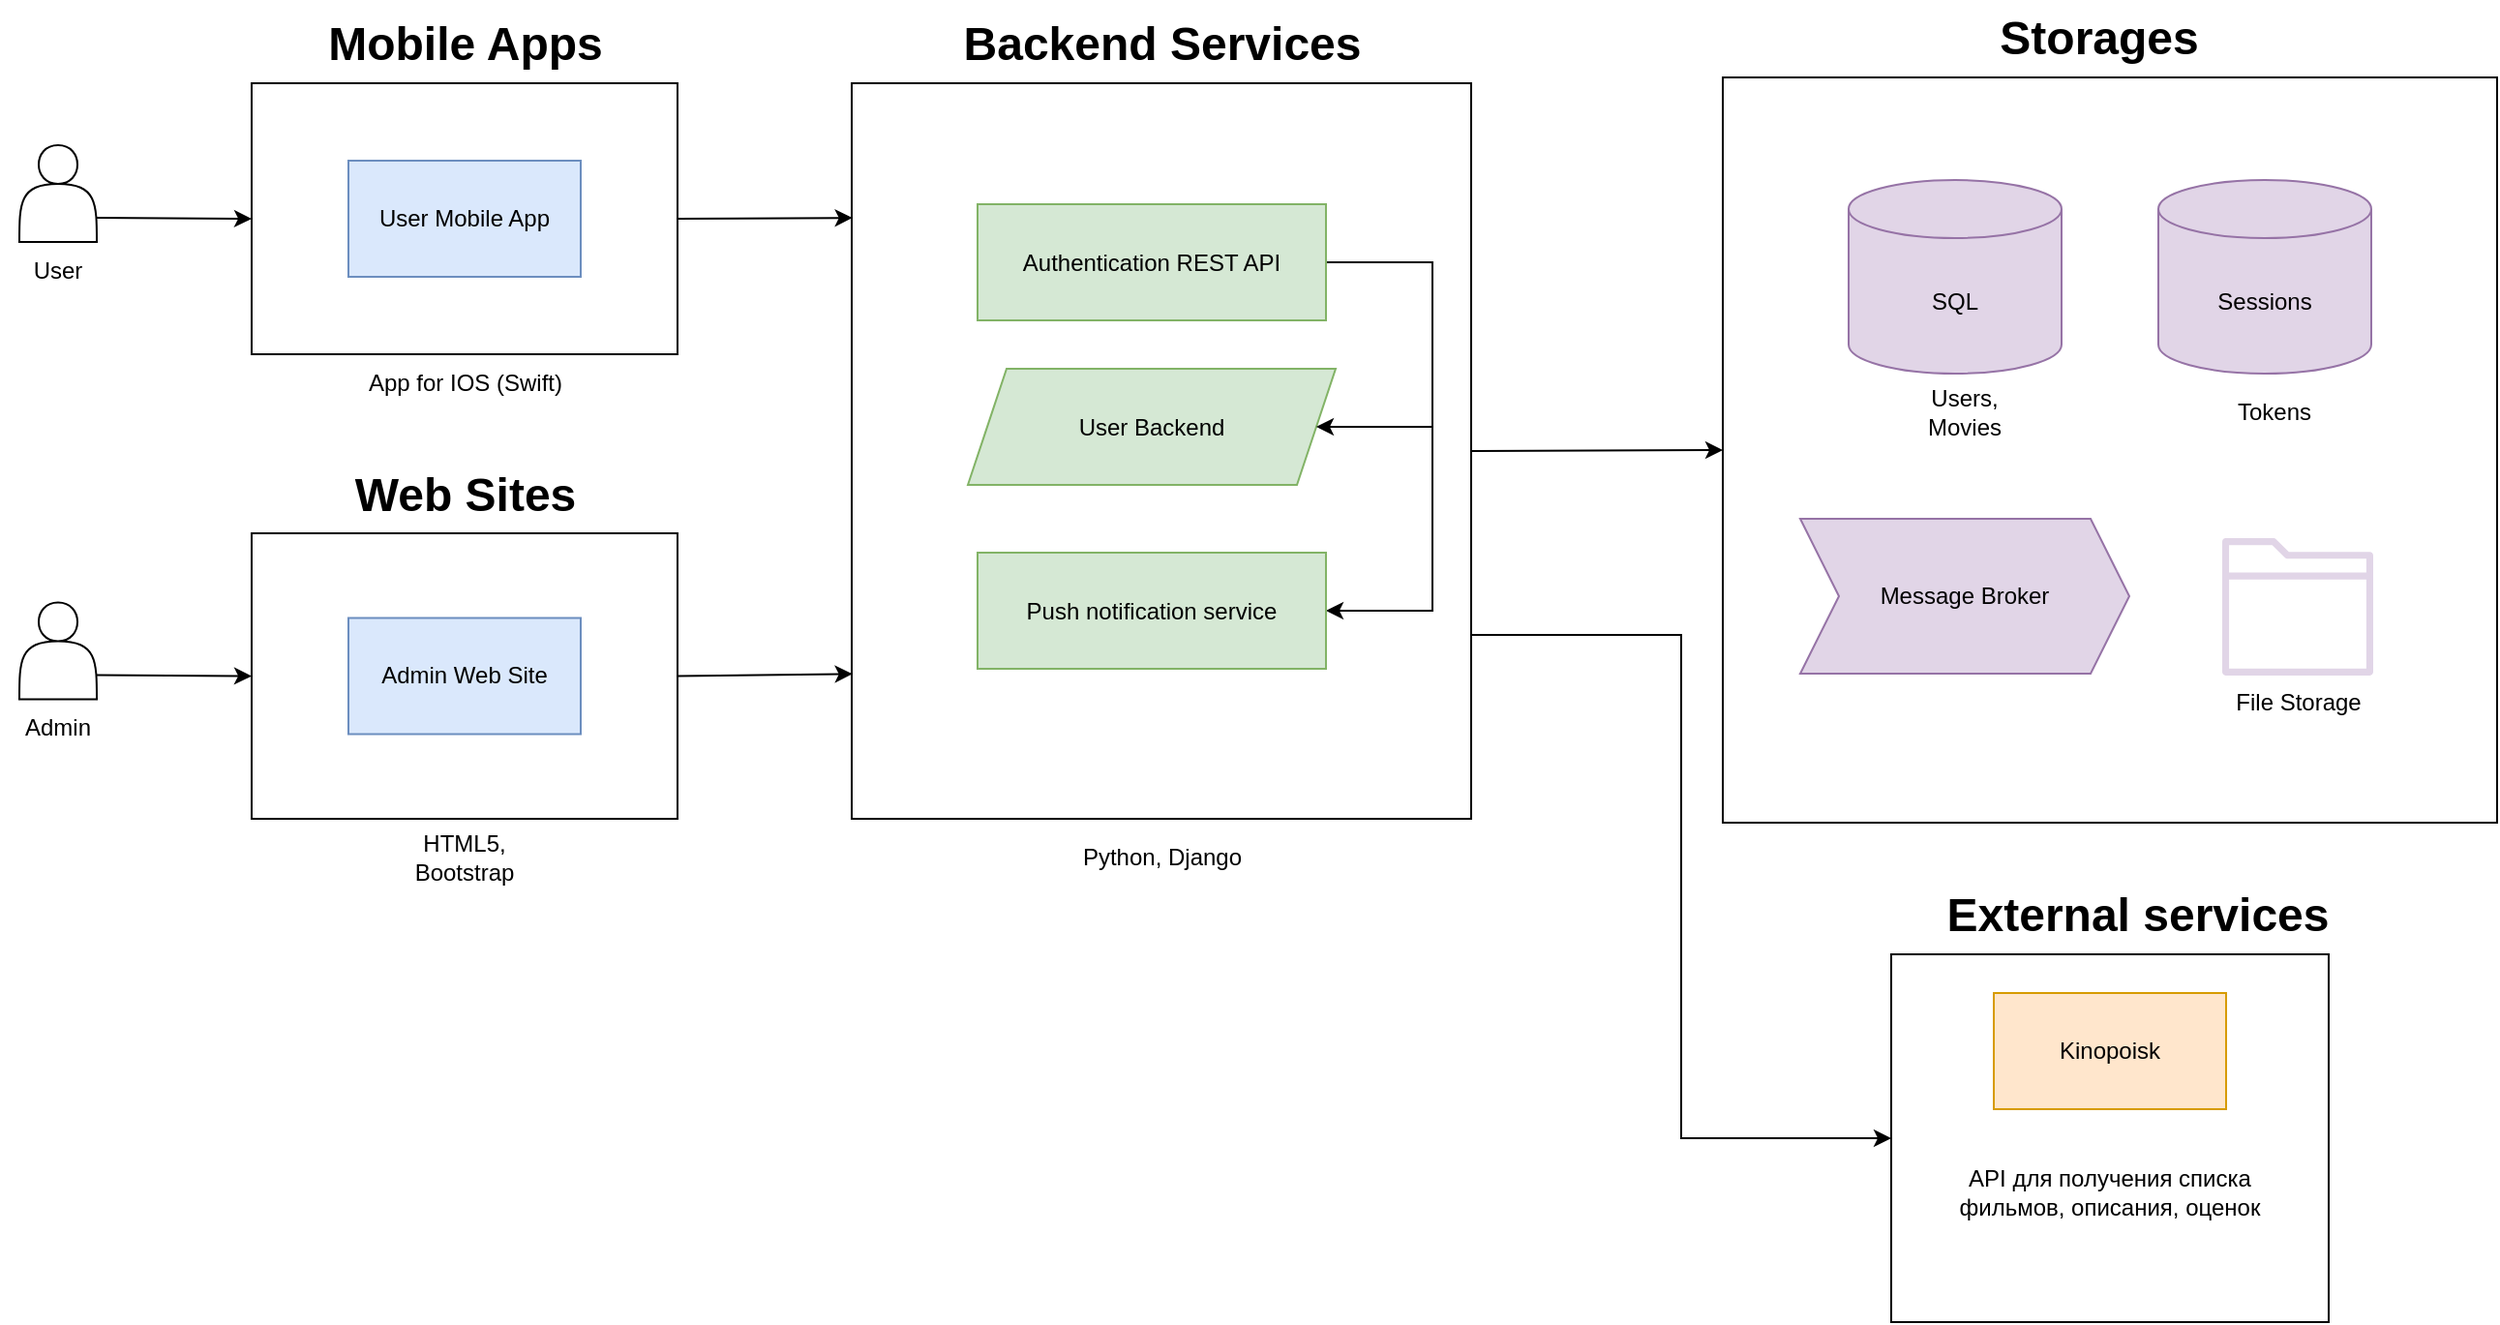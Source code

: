<mxfile pages="4">
    <diagram name="Архитектурная диаграмма" id="UaDIaehC2_rEupvbHqjx">
        <mxGraphModel dx="706" dy="934" grid="1" gridSize="10" guides="1" tooltips="1" connect="1" arrows="1" fold="1" page="1" pageScale="1" pageWidth="1654" pageHeight="1169" math="0" shadow="0">
            <root>
                <mxCell id="0"/>
                <mxCell id="1" parent="0"/>
                <mxCell id="RCPGzr8Mgh46j4ntfKDq-60" style="edgeStyle=none;rounded=0;orthogonalLoop=1;jettySize=auto;html=1;exitX=1;exitY=0.5;exitDx=0;exitDy=0;entryX=0.001;entryY=0.803;entryDx=0;entryDy=0;entryPerimeter=0;labelBackgroundColor=none;fontColor=default;" parent="1" source="RCPGzr8Mgh46j4ntfKDq-52" target="RCPGzr8Mgh46j4ntfKDq-11" edge="1">
                    <mxGeometry relative="1" as="geometry"/>
                </mxCell>
                <mxCell id="RCPGzr8Mgh46j4ntfKDq-52" value="" style="rounded=0;whiteSpace=wrap;html=1;labelBackgroundColor=none;" parent="1" vertex="1">
                    <mxGeometry x="250" y="402.5" width="220" height="147.5" as="geometry"/>
                </mxCell>
                <mxCell id="RCPGzr8Mgh46j4ntfKDq-42" value="" style="rounded=0;whiteSpace=wrap;html=1;labelBackgroundColor=none;" parent="1" vertex="1">
                    <mxGeometry x="1010" y="167" width="400" height="385" as="geometry"/>
                </mxCell>
                <mxCell id="RCPGzr8Mgh46j4ntfKDq-59" style="edgeStyle=none;rounded=0;orthogonalLoop=1;jettySize=auto;html=1;exitX=1;exitY=0.5;exitDx=0;exitDy=0;entryX=0.001;entryY=0.183;entryDx=0;entryDy=0;entryPerimeter=0;labelBackgroundColor=none;fontColor=default;" parent="1" source="RCPGzr8Mgh46j4ntfKDq-25" target="RCPGzr8Mgh46j4ntfKDq-11" edge="1">
                    <mxGeometry relative="1" as="geometry"/>
                </mxCell>
                <mxCell id="RCPGzr8Mgh46j4ntfKDq-25" value="" style="rounded=0;whiteSpace=wrap;html=1;labelBackgroundColor=none;" parent="1" vertex="1">
                    <mxGeometry x="250" y="170" width="220" height="140" as="geometry"/>
                </mxCell>
                <mxCell id="RCPGzr8Mgh46j4ntfKDq-61" style="edgeStyle=none;rounded=0;orthogonalLoop=1;jettySize=auto;html=1;exitX=1;exitY=0.5;exitDx=0;exitDy=0;entryX=0;entryY=0.5;entryDx=0;entryDy=0;labelBackgroundColor=none;fontColor=default;" parent="1" source="RCPGzr8Mgh46j4ntfKDq-11" target="RCPGzr8Mgh46j4ntfKDq-42" edge="1">
                    <mxGeometry relative="1" as="geometry"/>
                </mxCell>
                <mxCell id="RCPGzr8Mgh46j4ntfKDq-72" style="edgeStyle=orthogonalEdgeStyle;rounded=0;orthogonalLoop=1;jettySize=auto;html=1;exitX=1;exitY=0.75;exitDx=0;exitDy=0;entryX=0;entryY=0.5;entryDx=0;entryDy=0;" parent="1" source="RCPGzr8Mgh46j4ntfKDq-11" target="RCPGzr8Mgh46j4ntfKDq-69" edge="1">
                    <mxGeometry relative="1" as="geometry"/>
                </mxCell>
                <mxCell id="RCPGzr8Mgh46j4ntfKDq-11" value="" style="rounded=0;whiteSpace=wrap;html=1;labelBackgroundColor=none;" parent="1" vertex="1">
                    <mxGeometry x="560" y="170" width="320" height="380" as="geometry"/>
                </mxCell>
                <mxCell id="RCPGzr8Mgh46j4ntfKDq-2" value="User Mobile App" style="rounded=0;whiteSpace=wrap;html=1;labelBackgroundColor=none;fillColor=#dae8fc;strokeColor=#6c8ebf;" parent="1" vertex="1">
                    <mxGeometry x="300" y="210" width="120" height="60" as="geometry"/>
                </mxCell>
                <mxCell id="RCPGzr8Mgh46j4ntfKDq-3" value="User Backend" style="shape=parallelogram;perimeter=parallelogramPerimeter;whiteSpace=wrap;html=1;fixedSize=1;rounded=0;labelBackgroundColor=none;fillColor=#d5e8d4;strokeColor=#82b366;" parent="1" vertex="1">
                    <mxGeometry x="620" y="317.5" width="190" height="60" as="geometry"/>
                </mxCell>
                <mxCell id="RCPGzr8Mgh46j4ntfKDq-4" value="SQL&lt;br&gt;" style="shape=cylinder3;whiteSpace=wrap;html=1;boundedLbl=1;backgroundOutline=1;size=15;rounded=0;labelBackgroundColor=none;fillColor=#e1d5e7;strokeColor=#9673a6;" parent="1" vertex="1">
                    <mxGeometry x="1075" y="220" width="110" height="100" as="geometry"/>
                </mxCell>
                <mxCell id="RCPGzr8Mgh46j4ntfKDq-68" style="edgeStyle=orthogonalEdgeStyle;rounded=0;orthogonalLoop=1;jettySize=auto;html=1;exitX=1;exitY=0.5;exitDx=0;exitDy=0;entryX=1;entryY=0.5;entryDx=0;entryDy=0;" parent="1" source="RCPGzr8Mgh46j4ntfKDq-8" target="RCPGzr8Mgh46j4ntfKDq-12" edge="1">
                    <mxGeometry relative="1" as="geometry">
                        <Array as="points">
                            <mxPoint x="860" y="263"/>
                            <mxPoint x="860" y="443"/>
                        </Array>
                    </mxGeometry>
                </mxCell>
                <mxCell id="7EixQ_AHxUd0FJ97Atet-4" style="edgeStyle=orthogonalEdgeStyle;rounded=0;html=1;exitX=1;exitY=0.5;exitDx=0;exitDy=0;entryX=1;entryY=0.5;entryDx=0;entryDy=0;" edge="1" parent="1" source="RCPGzr8Mgh46j4ntfKDq-8" target="RCPGzr8Mgh46j4ntfKDq-3">
                    <mxGeometry relative="1" as="geometry">
                        <Array as="points">
                            <mxPoint x="860" y="262"/>
                            <mxPoint x="860" y="348"/>
                        </Array>
                    </mxGeometry>
                </mxCell>
                <mxCell id="RCPGzr8Mgh46j4ntfKDq-8" value="Authentication REST API" style="rounded=0;whiteSpace=wrap;html=1;labelBackgroundColor=none;fillColor=#d5e8d4;strokeColor=#82b366;" parent="1" vertex="1">
                    <mxGeometry x="625" y="232.5" width="180" height="60" as="geometry"/>
                </mxCell>
                <mxCell id="RCPGzr8Mgh46j4ntfKDq-12" value="Push notification service" style="rounded=0;whiteSpace=wrap;html=1;labelBackgroundColor=none;fillColor=#d5e8d4;strokeColor=#82b366;" parent="1" vertex="1">
                    <mxGeometry x="625" y="412.5" width="180" height="60" as="geometry"/>
                </mxCell>
                <mxCell id="RCPGzr8Mgh46j4ntfKDq-19" value="" style="group;labelBackgroundColor=none;" parent="1" vertex="1" connectable="0">
                    <mxGeometry x="120" y="202" width="60" height="80" as="geometry"/>
                </mxCell>
                <mxCell id="RCPGzr8Mgh46j4ntfKDq-16" value="" style="shape=actor;whiteSpace=wrap;html=1;labelBackgroundColor=none;" parent="RCPGzr8Mgh46j4ntfKDq-19" vertex="1">
                    <mxGeometry x="10" width="40" height="50" as="geometry"/>
                </mxCell>
                <mxCell id="RCPGzr8Mgh46j4ntfKDq-18" value="User" style="text;html=1;strokeColor=none;fillColor=none;align=center;verticalAlign=middle;whiteSpace=wrap;rounded=0;labelBackgroundColor=none;" parent="RCPGzr8Mgh46j4ntfKDq-19" vertex="1">
                    <mxGeometry y="50" width="60" height="30" as="geometry"/>
                </mxCell>
                <mxCell id="RCPGzr8Mgh46j4ntfKDq-26" value="Mobile Apps" style="text;strokeColor=none;fillColor=none;html=1;fontSize=24;fontStyle=1;verticalAlign=middle;align=center;labelBackgroundColor=none;" parent="1" vertex="1">
                    <mxGeometry x="310" y="130" width="100" height="40" as="geometry"/>
                </mxCell>
                <mxCell id="RCPGzr8Mgh46j4ntfKDq-27" value="Backend Services" style="text;strokeColor=none;fillColor=none;html=1;fontSize=24;fontStyle=1;verticalAlign=middle;align=center;labelBackgroundColor=none;" parent="1" vertex="1">
                    <mxGeometry x="670" y="130" width="100" height="40" as="geometry"/>
                </mxCell>
                <mxCell id="RCPGzr8Mgh46j4ntfKDq-28" value="Admin Web Site" style="rounded=0;whiteSpace=wrap;html=1;labelBackgroundColor=none;fillColor=#dae8fc;strokeColor=#6c8ebf;" parent="1" vertex="1">
                    <mxGeometry x="300" y="446.25" width="120" height="60" as="geometry"/>
                </mxCell>
                <mxCell id="RCPGzr8Mgh46j4ntfKDq-29" value="" style="group;labelBackgroundColor=none;" parent="1" vertex="1" connectable="0">
                    <mxGeometry x="120" y="438.25" width="60" height="80" as="geometry"/>
                </mxCell>
                <mxCell id="RCPGzr8Mgh46j4ntfKDq-30" value="" style="shape=actor;whiteSpace=wrap;html=1;labelBackgroundColor=none;" parent="RCPGzr8Mgh46j4ntfKDq-29" vertex="1">
                    <mxGeometry x="10" width="40" height="50" as="geometry"/>
                </mxCell>
                <mxCell id="RCPGzr8Mgh46j4ntfKDq-31" value="Admin" style="text;html=1;strokeColor=none;fillColor=none;align=center;verticalAlign=middle;whiteSpace=wrap;rounded=0;labelBackgroundColor=none;" parent="RCPGzr8Mgh46j4ntfKDq-29" vertex="1">
                    <mxGeometry y="50" width="60" height="30" as="geometry"/>
                </mxCell>
                <mxCell id="RCPGzr8Mgh46j4ntfKDq-38" value="Sessions" style="shape=cylinder3;whiteSpace=wrap;html=1;boundedLbl=1;backgroundOutline=1;size=15;rounded=0;labelBackgroundColor=none;fillColor=#e1d5e7;strokeColor=#9673a6;" parent="1" vertex="1">
                    <mxGeometry x="1235" y="220" width="110" height="100" as="geometry"/>
                </mxCell>
                <mxCell id="RCPGzr8Mgh46j4ntfKDq-40" value="Users,&lt;br&gt;Movies" style="text;html=1;strokeColor=none;fillColor=none;align=center;verticalAlign=middle;whiteSpace=wrap;rounded=0;labelBackgroundColor=none;" parent="1" vertex="1">
                    <mxGeometry x="1105" y="325" width="60" height="30" as="geometry"/>
                </mxCell>
                <mxCell id="RCPGzr8Mgh46j4ntfKDq-41" value="Tokens" style="text;html=1;strokeColor=none;fillColor=none;align=center;verticalAlign=middle;whiteSpace=wrap;rounded=0;labelBackgroundColor=none;" parent="1" vertex="1">
                    <mxGeometry x="1265" y="325" width="60" height="30" as="geometry"/>
                </mxCell>
                <mxCell id="RCPGzr8Mgh46j4ntfKDq-43" value="Storages" style="text;strokeColor=none;fillColor=none;html=1;fontSize=24;fontStyle=1;verticalAlign=middle;align=center;labelBackgroundColor=none;" parent="1" vertex="1">
                    <mxGeometry x="1154" y="127" width="100" height="40" as="geometry"/>
                </mxCell>
                <mxCell id="RCPGzr8Mgh46j4ntfKDq-44" value="Message Broker" style="shape=step;perimeter=stepPerimeter;whiteSpace=wrap;html=1;fixedSize=1;labelBackgroundColor=none;fillColor=#e1d5e7;strokeColor=#9673a6;" parent="1" vertex="1">
                    <mxGeometry x="1050" y="395" width="170" height="80" as="geometry"/>
                </mxCell>
                <mxCell id="RCPGzr8Mgh46j4ntfKDq-47" value="File Storage" style="sketch=0;outlineConnect=0;strokeColor=#9673a6;dashed=0;verticalLabelPosition=bottom;verticalAlign=top;align=center;html=1;fontSize=12;fontStyle=0;aspect=fixed;pointerEvents=1;shape=mxgraph.aws4.folder;labelBackgroundColor=none;fillColor=#e1d5e7;" parent="1" vertex="1">
                    <mxGeometry x="1268" y="405" width="78" height="71" as="geometry"/>
                </mxCell>
                <mxCell id="RCPGzr8Mgh46j4ntfKDq-50" value="App for IOS (Swift)" style="text;html=1;align=center;verticalAlign=middle;resizable=0;points=[];autosize=1;strokeColor=none;fillColor=none;labelBackgroundColor=none;" parent="1" vertex="1">
                    <mxGeometry x="300" y="310" width="120" height="30" as="geometry"/>
                </mxCell>
                <mxCell id="RCPGzr8Mgh46j4ntfKDq-51" value="Python, Django" style="text;html=1;align=center;verticalAlign=middle;resizable=0;points=[];autosize=1;strokeColor=none;fillColor=none;labelBackgroundColor=none;" parent="1" vertex="1">
                    <mxGeometry x="665" y="555" width="110" height="30" as="geometry"/>
                </mxCell>
                <mxCell id="RCPGzr8Mgh46j4ntfKDq-54" value="Web Sites" style="text;strokeColor=none;fillColor=none;html=1;fontSize=24;fontStyle=1;verticalAlign=middle;align=center;labelBackgroundColor=none;" parent="1" vertex="1">
                    <mxGeometry x="310" y="362.5" width="100" height="40" as="geometry"/>
                </mxCell>
                <mxCell id="RCPGzr8Mgh46j4ntfKDq-55" style="edgeStyle=none;rounded=0;orthogonalLoop=1;jettySize=auto;html=1;exitX=1;exitY=0.75;exitDx=0;exitDy=0;entryX=0;entryY=0.5;entryDx=0;entryDy=0;labelBackgroundColor=none;fontColor=default;" parent="1" source="RCPGzr8Mgh46j4ntfKDq-16" target="RCPGzr8Mgh46j4ntfKDq-25" edge="1">
                    <mxGeometry relative="1" as="geometry"/>
                </mxCell>
                <mxCell id="RCPGzr8Mgh46j4ntfKDq-56" style="edgeStyle=none;rounded=0;orthogonalLoop=1;jettySize=auto;html=1;exitX=1;exitY=0.75;exitDx=0;exitDy=0;entryX=0;entryY=0.5;entryDx=0;entryDy=0;labelBackgroundColor=none;fontColor=default;" parent="1" source="RCPGzr8Mgh46j4ntfKDq-30" target="RCPGzr8Mgh46j4ntfKDq-52" edge="1">
                    <mxGeometry relative="1" as="geometry"/>
                </mxCell>
                <mxCell id="RCPGzr8Mgh46j4ntfKDq-62" value="HTML5, Bootstrap" style="text;html=1;strokeColor=none;fillColor=none;align=center;verticalAlign=middle;whiteSpace=wrap;rounded=0;labelBackgroundColor=none;" parent="1" vertex="1">
                    <mxGeometry x="330" y="555" width="60" height="30" as="geometry"/>
                </mxCell>
                <mxCell id="RCPGzr8Mgh46j4ntfKDq-69" value="" style="rounded=0;whiteSpace=wrap;html=1;labelBackgroundColor=none;" parent="1" vertex="1">
                    <mxGeometry x="1097" y="620" width="226" height="190" as="geometry"/>
                </mxCell>
                <mxCell id="RCPGzr8Mgh46j4ntfKDq-70" value="External services" style="text;strokeColor=none;fillColor=none;html=1;fontSize=24;fontStyle=1;verticalAlign=middle;align=center;labelBackgroundColor=none;" parent="1" vertex="1">
                    <mxGeometry x="1174" y="580" width="100" height="40" as="geometry"/>
                </mxCell>
                <mxCell id="RCPGzr8Mgh46j4ntfKDq-71" value="Kinopoisk" style="rounded=0;whiteSpace=wrap;html=1;fillColor=#ffe6cc;strokeColor=#d79b00;" parent="1" vertex="1">
                    <mxGeometry x="1150" y="640" width="120" height="60" as="geometry"/>
                </mxCell>
                <mxCell id="RCPGzr8Mgh46j4ntfKDq-73" value="API для получения списка фильмов, описания, оценок" style="text;html=1;strokeColor=none;fillColor=none;align=center;verticalAlign=middle;whiteSpace=wrap;rounded=0;" parent="1" vertex="1">
                    <mxGeometry x="1121.25" y="715" width="177.5" height="55" as="geometry"/>
                </mxCell>
            </root>
        </mxGraphModel>
    </diagram>
    <diagram id="sbg8HjcU9sPFlMjaBId3" name="Общая схема процесса">
        <mxGraphModel dx="777" dy="1027" grid="1" gridSize="10" guides="1" tooltips="1" connect="1" arrows="1" fold="1" page="1" pageScale="1" pageWidth="1654" pageHeight="1169" math="0" shadow="0">
            <root>
                <mxCell id="0"/>
                <mxCell id="1" parent="0"/>
                <mxCell id="V-I7qAP9LsP3Rdu8fm_j-8" style="edgeStyle=orthogonalEdgeStyle;rounded=0;orthogonalLoop=1;jettySize=auto;html=1;exitX=0.5;exitY=1;exitDx=0;exitDy=0;entryX=0.5;entryY=0;entryDx=0;entryDy=0;" parent="1" source="xgPKeKpPYLlEDN4hSKPi-2" target="V-I7qAP9LsP3Rdu8fm_j-2" edge="1">
                    <mxGeometry relative="1" as="geometry"/>
                </mxCell>
                <mxCell id="xgPKeKpPYLlEDN4hSKPi-2" value="GAME_CREATED" style="rounded=0;whiteSpace=wrap;html=1;fillColor=#dae8fc;strokeColor=#6c8ebf;" parent="1" vertex="1">
                    <mxGeometry x="280" y="150" width="200" height="80" as="geometry"/>
                </mxCell>
                <mxCell id="V-I7qAP9LsP3Rdu8fm_j-9" style="edgeStyle=orthogonalEdgeStyle;rounded=0;orthogonalLoop=1;jettySize=auto;html=1;exitX=0.5;exitY=1;exitDx=0;exitDy=0;entryX=0.5;entryY=0;entryDx=0;entryDy=0;" parent="1" source="V-I7qAP9LsP3Rdu8fm_j-2" target="V-I7qAP9LsP3Rdu8fm_j-3" edge="1">
                    <mxGeometry relative="1" as="geometry"/>
                </mxCell>
                <mxCell id="V-I7qAP9LsP3Rdu8fm_j-2" value="SEND_INVITE" style="rounded=0;whiteSpace=wrap;html=1;fillColor=#dae8fc;strokeColor=#6c8ebf;" parent="1" vertex="1">
                    <mxGeometry x="280" y="270" width="200" height="80" as="geometry"/>
                </mxCell>
                <mxCell id="V-I7qAP9LsP3Rdu8fm_j-10" style="edgeStyle=orthogonalEdgeStyle;rounded=0;orthogonalLoop=1;jettySize=auto;html=1;exitX=0.5;exitY=1;exitDx=0;exitDy=0;entryX=0.5;entryY=0;entryDx=0;entryDy=0;" parent="1" source="V-I7qAP9LsP3Rdu8fm_j-3" target="V-I7qAP9LsP3Rdu8fm_j-4" edge="1">
                    <mxGeometry relative="1" as="geometry"/>
                </mxCell>
                <mxCell id="V-I7qAP9LsP3Rdu8fm_j-3" value="INVITE_ACCEPTED" style="rounded=0;whiteSpace=wrap;html=1;fillColor=#dae8fc;strokeColor=#6c8ebf;" parent="1" vertex="1">
                    <mxGeometry x="280" y="390" width="200" height="80" as="geometry"/>
                </mxCell>
                <mxCell id="yZPLEhsgwz559z-yYO5_-28" style="edgeStyle=orthogonalEdgeStyle;rounded=0;orthogonalLoop=1;jettySize=auto;html=1;exitX=0.5;exitY=1;exitDx=0;exitDy=0;entryX=0.5;entryY=0;entryDx=0;entryDy=0;entryPerimeter=0;" parent="1" source="V-I7qAP9LsP3Rdu8fm_j-4" target="yZPLEhsgwz559z-yYO5_-25" edge="1">
                    <mxGeometry relative="1" as="geometry"/>
                </mxCell>
                <mxCell id="V-I7qAP9LsP3Rdu8fm_j-4" value="FILMS_LOADED" style="rounded=0;whiteSpace=wrap;html=1;fillColor=#d5e8d4;strokeColor=#82b366;" parent="1" vertex="1">
                    <mxGeometry x="280" y="510" width="200" height="80" as="geometry"/>
                </mxCell>
                <mxCell id="yZPLEhsgwz559z-yYO5_-34" style="edgeStyle=orthogonalEdgeStyle;rounded=0;orthogonalLoop=1;jettySize=auto;html=1;exitX=0.5;exitY=1;exitDx=0;exitDy=0;entryX=0.5;entryY=0;entryDx=0;entryDy=0;entryPerimeter=0;" parent="1" source="V-I7qAP9LsP3Rdu8fm_j-5" target="yZPLEhsgwz559z-yYO5_-33" edge="1">
                    <mxGeometry relative="1" as="geometry"/>
                </mxCell>
                <mxCell id="V-I7qAP9LsP3Rdu8fm_j-5" value="FILM_ACCEPT" style="rounded=0;whiteSpace=wrap;html=1;fillColor=#dae8fc;strokeColor=#6c8ebf;" parent="1" vertex="1">
                    <mxGeometry x="280" y="785" width="200" height="80" as="geometry"/>
                </mxCell>
                <mxCell id="Ux0LTLL-H-GUJU3IFmcZ-3" style="edgeStyle=orthogonalEdgeStyle;rounded=0;orthogonalLoop=1;jettySize=auto;html=1;exitX=0.5;exitY=1;exitDx=0;exitDy=0;entryX=0.5;entryY=0;entryDx=0;entryDy=0;" parent="1" source="V-I7qAP9LsP3Rdu8fm_j-7" target="Ux0LTLL-H-GUJU3IFmcZ-2" edge="1">
                    <mxGeometry relative="1" as="geometry"/>
                </mxCell>
                <mxCell id="V-I7qAP9LsP3Rdu8fm_j-7" value="FILM_MATCHED (Отдельная таблица с игроком)" style="rounded=0;whiteSpace=wrap;html=1;fillColor=#d5e8d4;strokeColor=#82b366;" parent="1" vertex="1">
                    <mxGeometry x="280" y="1025" width="200" height="80" as="geometry"/>
                </mxCell>
                <mxCell id="yZPLEhsgwz559z-yYO5_-2" style="edgeStyle=orthogonalEdgeStyle;rounded=0;orthogonalLoop=1;jettySize=auto;html=1;exitX=0.5;exitY=0;exitDx=0;exitDy=0;entryX=0.5;entryY=1;entryDx=0;entryDy=0;startArrow=classic;startFill=1;endArrow=none;endFill=0;" parent="1" source="yZPLEhsgwz559z-yYO5_-1" target="V-I7qAP9LsP3Rdu8fm_j-2" edge="1">
                    <mxGeometry relative="1" as="geometry"/>
                </mxCell>
                <mxCell id="yZPLEhsgwz559z-yYO5_-37" style="edgeStyle=orthogonalEdgeStyle;rounded=0;orthogonalLoop=1;jettySize=auto;html=1;exitX=0.5;exitY=1;exitDx=0;exitDy=0;entryX=1;entryY=0.5;entryDx=0;entryDy=0;" parent="1" source="yZPLEhsgwz559z-yYO5_-1" target="V-I7qAP9LsP3Rdu8fm_j-7" edge="1">
                    <mxGeometry relative="1" as="geometry">
                        <Array as="points">
                            <mxPoint x="660" y="510"/>
                            <mxPoint x="840" y="510"/>
                            <mxPoint x="840" y="1065"/>
                        </Array>
                    </mxGeometry>
                </mxCell>
                <mxCell id="yZPLEhsgwz559z-yYO5_-1" value="INVITE_DECLINED" style="rounded=0;whiteSpace=wrap;html=1;fillColor=#dae8fc;strokeColor=#6c8ebf;" parent="1" vertex="1">
                    <mxGeometry x="560" y="390" width="200" height="80" as="geometry"/>
                </mxCell>
                <mxCell id="yZPLEhsgwz559z-yYO5_-31" style="edgeStyle=orthogonalEdgeStyle;rounded=0;orthogonalLoop=1;jettySize=auto;html=1;exitX=1;exitY=0.5;exitDx=0;exitDy=0;entryX=0.5;entryY=0;entryDx=0;entryDy=0;entryPerimeter=0;" parent="1" source="yZPLEhsgwz559z-yYO5_-4" target="yZPLEhsgwz559z-yYO5_-25" edge="1">
                    <mxGeometry relative="1" as="geometry">
                        <Array as="points">
                            <mxPoint x="800" y="825"/>
                            <mxPoint x="800" y="630"/>
                            <mxPoint x="380" y="630"/>
                        </Array>
                    </mxGeometry>
                </mxCell>
                <mxCell id="yZPLEhsgwz559z-yYO5_-4" value="FILM_DECLINE" style="rounded=0;whiteSpace=wrap;html=1;fillColor=#dae8fc;strokeColor=#6c8ebf;" parent="1" vertex="1">
                    <mxGeometry x="560" y="785" width="200" height="80" as="geometry"/>
                </mxCell>
                <mxCell id="yZPLEhsgwz559z-yYO5_-26" style="edgeStyle=orthogonalEdgeStyle;rounded=0;orthogonalLoop=1;jettySize=auto;html=1;exitX=0.5;exitY=1;exitDx=0;exitDy=0;exitPerimeter=0;entryX=0.5;entryY=0;entryDx=0;entryDy=0;" parent="1" source="yZPLEhsgwz559z-yYO5_-25" target="V-I7qAP9LsP3Rdu8fm_j-5" edge="1">
                    <mxGeometry relative="1" as="geometry"/>
                </mxCell>
                <mxCell id="yZPLEhsgwz559z-yYO5_-27" style="edgeStyle=orthogonalEdgeStyle;rounded=0;orthogonalLoop=1;jettySize=auto;html=1;exitX=1;exitY=0.5;exitDx=0;exitDy=0;exitPerimeter=0;entryX=0.5;entryY=0;entryDx=0;entryDy=0;" parent="1" source="yZPLEhsgwz559z-yYO5_-25" target="yZPLEhsgwz559z-yYO5_-4" edge="1">
                    <mxGeometry relative="1" as="geometry"/>
                </mxCell>
                <mxCell id="yZPLEhsgwz559z-yYO5_-25" value="FILM_SUGGEST" style="strokeWidth=2;html=1;shape=mxgraph.flowchart.decision;whiteSpace=wrap;fillColor=#d5e8d4;strokeColor=#82b366;" parent="1" vertex="1">
                    <mxGeometry x="280" y="655" width="200" height="85" as="geometry"/>
                </mxCell>
                <mxCell id="yZPLEhsgwz559z-yYO5_-35" style="edgeStyle=orthogonalEdgeStyle;rounded=0;orthogonalLoop=1;jettySize=auto;html=1;exitX=0.5;exitY=1;exitDx=0;exitDy=0;exitPerimeter=0;entryX=0.5;entryY=0;entryDx=0;entryDy=0;" parent="1" source="yZPLEhsgwz559z-yYO5_-33" target="V-I7qAP9LsP3Rdu8fm_j-7" edge="1">
                    <mxGeometry relative="1" as="geometry"/>
                </mxCell>
                <mxCell id="yZPLEhsgwz559z-yYO5_-36" style="edgeStyle=orthogonalEdgeStyle;rounded=0;orthogonalLoop=1;jettySize=auto;html=1;exitX=0;exitY=0.5;exitDx=0;exitDy=0;exitPerimeter=0;entryX=0.5;entryY=0;entryDx=0;entryDy=0;entryPerimeter=0;" parent="1" source="yZPLEhsgwz559z-yYO5_-33" target="yZPLEhsgwz559z-yYO5_-25" edge="1">
                    <mxGeometry relative="1" as="geometry">
                        <Array as="points">
                            <mxPoint x="160" y="952"/>
                            <mxPoint x="160" y="630"/>
                            <mxPoint x="380" y="630"/>
                        </Array>
                    </mxGeometry>
                </mxCell>
                <mxCell id="Ux0LTLL-H-GUJU3IFmcZ-1" value="" style="edgeStyle=orthogonalEdgeStyle;rounded=0;orthogonalLoop=1;jettySize=auto;html=1;" parent="1" source="yZPLEhsgwz559z-yYO5_-33" target="V-I7qAP9LsP3Rdu8fm_j-7" edge="1">
                    <mxGeometry relative="1" as="geometry"/>
                </mxCell>
                <mxCell id="yZPLEhsgwz559z-yYO5_-33" value="FILM_MATCH (3)" style="strokeWidth=2;html=1;shape=mxgraph.flowchart.decision;whiteSpace=wrap;fillColor=#d5e8d4;strokeColor=#82b366;" parent="1" vertex="1">
                    <mxGeometry x="280" y="910" width="200" height="85" as="geometry"/>
                </mxCell>
                <mxCell id="Ux0LTLL-H-GUJU3IFmcZ-2" value="GAME_FINISHED" style="rounded=0;whiteSpace=wrap;html=1;fillColor=#d5e8d4;strokeColor=#82b366;" parent="1" vertex="1">
                    <mxGeometry x="280" y="1170" width="200" height="80" as="geometry"/>
                </mxCell>
            </root>
        </mxGraphModel>
    </diagram>
    <diagram id="4j4C7tQ-m2ciFjOAkDGw" name="Детальная схема приложения">
        <mxGraphModel dx="971" dy="1284" grid="1" gridSize="10" guides="1" tooltips="1" connect="1" arrows="1" fold="1" page="1" pageScale="1" pageWidth="1654" pageHeight="1169" math="0" shadow="0">
            <root>
                <mxCell id="0"/>
                <mxCell id="1" parent="0"/>
                <mxCell id="eRO7rc76Z34MsB3wAXdZ-7" style="edgeStyle=orthogonalEdgeStyle;rounded=0;html=1;exitX=0.5;exitY=1;exitDx=0;exitDy=0;entryX=0.5;entryY=0;entryDx=0;entryDy=0;" edge="1" parent="1" source="1kAY908PolTjdWO0X1TP-1" target="1kAY908PolTjdWO0X1TP-2">
                    <mxGeometry relative="1" as="geometry"/>
                </mxCell>
                <mxCell id="eRO7rc76Z34MsB3wAXdZ-8" style="edgeStyle=orthogonalEdgeStyle;rounded=0;html=1;exitX=0.5;exitY=1;exitDx=0;exitDy=0;entryX=0.5;entryY=0;entryDx=0;entryDy=0;" edge="1" parent="1" source="1kAY908PolTjdWO0X1TP-1" target="eRO7rc76Z34MsB3wAXdZ-6">
                    <mxGeometry relative="1" as="geometry"/>
                </mxCell>
                <mxCell id="1kAY908PolTjdWO0X1TP-1" value="Player1" style="text;strokeColor=none;fillColor=none;html=1;fontSize=24;fontStyle=1;verticalAlign=middle;align=center;" vertex="1" parent="1">
                    <mxGeometry x="260" y="30" width="100" height="40" as="geometry"/>
                </mxCell>
                <mxCell id="eRO7rc76Z34MsB3wAXdZ-1" style="edgeStyle=orthogonalEdgeStyle;rounded=0;html=1;exitX=0.5;exitY=1;exitDx=0;exitDy=0;entryX=0.5;entryY=0;entryDx=0;entryDy=0;" edge="1" parent="1" source="1kAY908PolTjdWO0X1TP-2" target="WCAdwR6EgvI5Qgp7tNI9-3">
                    <mxGeometry relative="1" as="geometry"/>
                </mxCell>
                <mxCell id="1kAY908PolTjdWO0X1TP-2" value="Create game" style="rounded=0;whiteSpace=wrap;html=1;fillColor=#dae8fc;strokeColor=#6c8ebf;" vertex="1" parent="1">
                    <mxGeometry x="140" y="120" width="160" height="50" as="geometry"/>
                </mxCell>
                <mxCell id="eRO7rc76Z34MsB3wAXdZ-10" style="edgeStyle=orthogonalEdgeStyle;rounded=0;html=1;exitX=0.5;exitY=1;exitDx=0;exitDy=0;entryX=0.5;entryY=0;entryDx=0;entryDy=0;" edge="1" parent="1" source="WCAdwR6EgvI5Qgp7tNI9-2" target="eRO7rc76Z34MsB3wAXdZ-9">
                    <mxGeometry relative="1" as="geometry"/>
                </mxCell>
                <mxCell id="WCAdwR6EgvI5Qgp7tNI9-2" value="Filter films" style="rounded=0;whiteSpace=wrap;html=1;fillColor=#dae8fc;strokeColor=#6c8ebf;" vertex="1" parent="1">
                    <mxGeometry x="140" y="340" width="160" height="50" as="geometry"/>
                </mxCell>
                <mxCell id="eRO7rc76Z34MsB3wAXdZ-3" style="edgeStyle=orthogonalEdgeStyle;rounded=0;html=1;exitX=0.5;exitY=1;exitDx=0;exitDy=0;entryX=0.5;entryY=0;entryDx=0;entryDy=0;" edge="1" parent="1" source="WCAdwR6EgvI5Qgp7tNI9-3" target="WCAdwR6EgvI5Qgp7tNI9-2">
                    <mxGeometry relative="1" as="geometry"/>
                </mxCell>
                <mxCell id="WCAdwR6EgvI5Qgp7tNI9-3" value="External Film storage" style="rounded=0;whiteSpace=wrap;html=1;fillColor=#ffe6cc;strokeColor=#d79b00;" vertex="1" parent="1">
                    <mxGeometry x="140" y="230" width="160" height="50" as="geometry"/>
                </mxCell>
                <mxCell id="eRO7rc76Z34MsB3wAXdZ-2" value="API Request" style="text;html=1;align=center;verticalAlign=middle;resizable=0;points=[];autosize=1;strokeColor=none;fillColor=none;" vertex="1" parent="1">
                    <mxGeometry x="230" y="185" width="90" height="30" as="geometry"/>
                </mxCell>
                <mxCell id="eRO7rc76Z34MsB3wAXdZ-15" style="edgeStyle=orthogonalEdgeStyle;rounded=0;html=1;exitX=0.5;exitY=1;exitDx=0;exitDy=0;endArrow=none;endFill=0;" edge="1" parent="1" source="eRO7rc76Z34MsB3wAXdZ-4">
                    <mxGeometry relative="1" as="geometry">
                        <mxPoint x="800.348" y="90.0" as="targetPoint"/>
                    </mxGeometry>
                </mxCell>
                <mxCell id="eRO7rc76Z34MsB3wAXdZ-4" value="Player2" style="text;strokeColor=none;fillColor=none;html=1;fontSize=24;fontStyle=1;verticalAlign=middle;align=center;" vertex="1" parent="1">
                    <mxGeometry x="750" y="30" width="100" height="40" as="geometry"/>
                </mxCell>
                <mxCell id="eRO7rc76Z34MsB3wAXdZ-6" value="Connect to the game" style="rounded=0;whiteSpace=wrap;html=1;fillColor=#dae8fc;strokeColor=#6c8ebf;" vertex="1" parent="1">
                    <mxGeometry x="350" y="120" width="160" height="50" as="geometry"/>
                </mxCell>
                <mxCell id="eRO7rc76Z34MsB3wAXdZ-16" style="edgeStyle=orthogonalEdgeStyle;rounded=0;html=1;exitX=0.5;exitY=1;exitDx=0;exitDy=0;entryX=0.5;entryY=1;entryDx=0;entryDy=0;endArrow=none;endFill=0;startArrow=classic;startFill=1;" edge="1" parent="1" source="eRO7rc76Z34MsB3wAXdZ-9" target="eRO7rc76Z34MsB3wAXdZ-14">
                    <mxGeometry relative="1" as="geometry">
                        <Array as="points">
                            <mxPoint x="220" y="520"/>
                            <mxPoint x="905" y="520"/>
                        </Array>
                    </mxGeometry>
                </mxCell>
                <mxCell id="eRO7rc76Z34MsB3wAXdZ-9" value="Game_created" style="rounded=0;whiteSpace=wrap;html=1;fillColor=#d5e8d4;strokeColor=#82b366;" vertex="1" parent="1">
                    <mxGeometry x="140" y="450" width="160" height="50" as="geometry"/>
                </mxCell>
                <mxCell id="eRO7rc76Z34MsB3wAXdZ-11" style="edgeStyle=orthogonalEdgeStyle;rounded=0;html=1;exitX=0.5;exitY=1;exitDx=0;exitDy=0;entryX=0.5;entryY=0;entryDx=0;entryDy=0;" edge="1" parent="1" target="eRO7rc76Z34MsB3wAXdZ-13">
                    <mxGeometry relative="1" as="geometry">
                        <mxPoint x="785" y="85.0" as="sourcePoint"/>
                    </mxGeometry>
                </mxCell>
                <mxCell id="eRO7rc76Z34MsB3wAXdZ-12" style="edgeStyle=orthogonalEdgeStyle;rounded=0;html=1;exitX=0.5;exitY=1;exitDx=0;exitDy=0;entryX=0.5;entryY=0;entryDx=0;entryDy=0;" edge="1" parent="1" target="eRO7rc76Z34MsB3wAXdZ-14">
                    <mxGeometry relative="1" as="geometry">
                        <mxPoint x="785" y="85.0" as="sourcePoint"/>
                    </mxGeometry>
                </mxCell>
                <mxCell id="eRO7rc76Z34MsB3wAXdZ-13" value="Create game" style="rounded=0;whiteSpace=wrap;html=1;fillColor=#dae8fc;strokeColor=#6c8ebf;" vertex="1" parent="1">
                    <mxGeometry x="615" y="135" width="160" height="50" as="geometry"/>
                </mxCell>
                <mxCell id="eRO7rc76Z34MsB3wAXdZ-14" value="Connect to the game" style="rounded=0;whiteSpace=wrap;html=1;fillColor=#dae8fc;strokeColor=#6c8ebf;" vertex="1" parent="1">
                    <mxGeometry x="825" y="135" width="160" height="50" as="geometry"/>
                </mxCell>
            </root>
        </mxGraphModel>
    </diagram>
    <diagram id="qMnoKdWAKGGUlmcINN4D" name="Схема БД">
        <mxGraphModel dx="777" dy="1027" grid="1" gridSize="10" guides="1" tooltips="1" connect="1" arrows="1" fold="1" page="1" pageScale="1" pageWidth="1654" pageHeight="1169" math="0" shadow="0">
            <root>
                <mxCell id="0"/>
                <mxCell id="1" parent="0"/>
                <mxCell id="Ujwy5-n2hMPKuP97srHc-14" value="Users" style="shape=table;startSize=30;container=1;collapsible=1;childLayout=tableLayout;fixedRows=1;rowLines=0;fontStyle=1;align=center;resizeLast=1;html=1;" parent="1" vertex="1">
                    <mxGeometry x="170" y="98" width="180" height="182" as="geometry">
                        <mxRectangle x="260" y="98" width="70" height="30" as="alternateBounds"/>
                    </mxGeometry>
                </mxCell>
                <mxCell id="Ujwy5-n2hMPKuP97srHc-15" value="" style="shape=tableRow;horizontal=0;startSize=0;swimlaneHead=0;swimlaneBody=0;fillColor=none;collapsible=0;dropTarget=0;points=[[0,0.5],[1,0.5]];portConstraint=eastwest;top=0;left=0;right=0;bottom=1;" parent="Ujwy5-n2hMPKuP97srHc-14" vertex="1">
                    <mxGeometry y="30" width="180" height="30" as="geometry"/>
                </mxCell>
                <mxCell id="Ujwy5-n2hMPKuP97srHc-16" value="PK" style="shape=partialRectangle;connectable=0;fillColor=none;top=0;left=0;bottom=0;right=0;fontStyle=1;overflow=hidden;whiteSpace=wrap;html=1;" parent="Ujwy5-n2hMPKuP97srHc-15" vertex="1">
                    <mxGeometry width="30" height="30" as="geometry">
                        <mxRectangle width="30" height="30" as="alternateBounds"/>
                    </mxGeometry>
                </mxCell>
                <mxCell id="Ujwy5-n2hMPKuP97srHc-17" value="ID" style="shape=partialRectangle;connectable=0;fillColor=none;top=0;left=0;bottom=0;right=0;align=left;spacingLeft=6;fontStyle=5;overflow=hidden;whiteSpace=wrap;html=1;" parent="Ujwy5-n2hMPKuP97srHc-15" vertex="1">
                    <mxGeometry x="30" width="150" height="30" as="geometry">
                        <mxRectangle width="150" height="30" as="alternateBounds"/>
                    </mxGeometry>
                </mxCell>
                <mxCell id="Ujwy5-n2hMPKuP97srHc-18" value="" style="shape=tableRow;horizontal=0;startSize=0;swimlaneHead=0;swimlaneBody=0;fillColor=none;collapsible=0;dropTarget=0;points=[[0,0.5],[1,0.5]];portConstraint=eastwest;top=0;left=0;right=0;bottom=0;" parent="Ujwy5-n2hMPKuP97srHc-14" vertex="1">
                    <mxGeometry y="60" width="180" height="30" as="geometry"/>
                </mxCell>
                <mxCell id="Ujwy5-n2hMPKuP97srHc-19" value="" style="shape=partialRectangle;connectable=0;fillColor=none;top=0;left=0;bottom=0;right=0;editable=1;overflow=hidden;whiteSpace=wrap;html=1;" parent="Ujwy5-n2hMPKuP97srHc-18" vertex="1">
                    <mxGeometry width="30" height="30" as="geometry">
                        <mxRectangle width="30" height="30" as="alternateBounds"/>
                    </mxGeometry>
                </mxCell>
                <mxCell id="Ujwy5-n2hMPKuP97srHc-20" value="nick" style="shape=partialRectangle;connectable=0;fillColor=none;top=0;left=0;bottom=0;right=0;align=left;spacingLeft=6;overflow=hidden;whiteSpace=wrap;html=1;" parent="Ujwy5-n2hMPKuP97srHc-18" vertex="1">
                    <mxGeometry x="30" width="150" height="30" as="geometry">
                        <mxRectangle width="150" height="30" as="alternateBounds"/>
                    </mxGeometry>
                </mxCell>
                <mxCell id="Ujwy5-n2hMPKuP97srHc-21" value="" style="shape=tableRow;horizontal=0;startSize=0;swimlaneHead=0;swimlaneBody=0;fillColor=none;collapsible=0;dropTarget=0;points=[[0,0.5],[1,0.5]];portConstraint=eastwest;top=0;left=0;right=0;bottom=0;" parent="Ujwy5-n2hMPKuP97srHc-14" vertex="1">
                    <mxGeometry y="90" width="180" height="32" as="geometry"/>
                </mxCell>
                <mxCell id="Ujwy5-n2hMPKuP97srHc-22" value="" style="shape=partialRectangle;connectable=0;fillColor=none;top=0;left=0;bottom=0;right=0;editable=1;overflow=hidden;whiteSpace=wrap;html=1;" parent="Ujwy5-n2hMPKuP97srHc-21" vertex="1">
                    <mxGeometry width="30" height="32" as="geometry">
                        <mxRectangle width="30" height="32" as="alternateBounds"/>
                    </mxGeometry>
                </mxCell>
                <mxCell id="Ujwy5-n2hMPKuP97srHc-23" value="e-mail" style="shape=partialRectangle;connectable=0;fillColor=none;top=0;left=0;bottom=0;right=0;align=left;spacingLeft=6;overflow=hidden;whiteSpace=wrap;html=1;" parent="Ujwy5-n2hMPKuP97srHc-21" vertex="1">
                    <mxGeometry x="30" width="150" height="32" as="geometry">
                        <mxRectangle width="150" height="32" as="alternateBounds"/>
                    </mxGeometry>
                </mxCell>
                <mxCell id="Ujwy5-n2hMPKuP97srHc-24" value="" style="shape=tableRow;horizontal=0;startSize=0;swimlaneHead=0;swimlaneBody=0;fillColor=none;collapsible=0;dropTarget=0;points=[[0,0.5],[1,0.5]];portConstraint=eastwest;top=0;left=0;right=0;bottom=0;" parent="Ujwy5-n2hMPKuP97srHc-14" vertex="1">
                    <mxGeometry y="122" width="180" height="30" as="geometry"/>
                </mxCell>
                <mxCell id="Ujwy5-n2hMPKuP97srHc-25" value="" style="shape=partialRectangle;connectable=0;fillColor=none;top=0;left=0;bottom=0;right=0;editable=1;overflow=hidden;whiteSpace=wrap;html=1;" parent="Ujwy5-n2hMPKuP97srHc-24" vertex="1">
                    <mxGeometry width="30" height="30" as="geometry">
                        <mxRectangle width="30" height="30" as="alternateBounds"/>
                    </mxGeometry>
                </mxCell>
                <mxCell id="Ujwy5-n2hMPKuP97srHc-26" value="name" style="shape=partialRectangle;connectable=0;fillColor=none;top=0;left=0;bottom=0;right=0;align=left;spacingLeft=6;overflow=hidden;whiteSpace=wrap;html=1;" parent="Ujwy5-n2hMPKuP97srHc-24" vertex="1">
                    <mxGeometry x="30" width="150" height="30" as="geometry">
                        <mxRectangle width="150" height="30" as="alternateBounds"/>
                    </mxGeometry>
                </mxCell>
                <mxCell id="i0uG_HZAxRgXzBT5FhW3-17" value="" style="shape=tableRow;horizontal=0;startSize=0;swimlaneHead=0;swimlaneBody=0;fillColor=none;collapsible=0;dropTarget=0;points=[[0,0.5],[1,0.5]];portConstraint=eastwest;top=0;left=0;right=0;bottom=0;" parent="Ujwy5-n2hMPKuP97srHc-14" vertex="1">
                    <mxGeometry y="152" width="180" height="30" as="geometry"/>
                </mxCell>
                <mxCell id="i0uG_HZAxRgXzBT5FhW3-18" value="" style="shape=partialRectangle;connectable=0;fillColor=none;top=0;left=0;bottom=0;right=0;editable=1;overflow=hidden;whiteSpace=wrap;html=1;" parent="i0uG_HZAxRgXzBT5FhW3-17" vertex="1">
                    <mxGeometry width="30" height="30" as="geometry">
                        <mxRectangle width="30" height="30" as="alternateBounds"/>
                    </mxGeometry>
                </mxCell>
                <mxCell id="i0uG_HZAxRgXzBT5FhW3-19" value="password" style="shape=partialRectangle;connectable=0;fillColor=none;top=0;left=0;bottom=0;right=0;align=left;spacingLeft=6;overflow=hidden;whiteSpace=wrap;html=1;" parent="i0uG_HZAxRgXzBT5FhW3-17" vertex="1">
                    <mxGeometry x="30" width="150" height="30" as="geometry">
                        <mxRectangle width="150" height="30" as="alternateBounds"/>
                    </mxGeometry>
                </mxCell>
                <mxCell id="i0uG_HZAxRgXzBT5FhW3-1" value="Films" style="shape=table;startSize=30;container=1;collapsible=1;childLayout=tableLayout;fixedRows=1;rowLines=0;fontStyle=1;align=center;resizeLast=1;html=1;" parent="1" vertex="1">
                    <mxGeometry x="630" y="98" width="180" height="210" as="geometry">
                        <mxRectangle x="260" y="98" width="70" height="30" as="alternateBounds"/>
                    </mxGeometry>
                </mxCell>
                <mxCell id="i0uG_HZAxRgXzBT5FhW3-2" value="" style="shape=tableRow;horizontal=0;startSize=0;swimlaneHead=0;swimlaneBody=0;fillColor=none;collapsible=0;dropTarget=0;points=[[0,0.5],[1,0.5]];portConstraint=eastwest;top=0;left=0;right=0;bottom=1;" parent="i0uG_HZAxRgXzBT5FhW3-1" vertex="1">
                    <mxGeometry y="30" width="180" height="31" as="geometry"/>
                </mxCell>
                <mxCell id="i0uG_HZAxRgXzBT5FhW3-3" value="PK" style="shape=partialRectangle;connectable=0;fillColor=none;top=0;left=0;bottom=0;right=0;fontStyle=1;overflow=hidden;whiteSpace=wrap;html=1;" parent="i0uG_HZAxRgXzBT5FhW3-2" vertex="1">
                    <mxGeometry width="30" height="31" as="geometry">
                        <mxRectangle width="30" height="31" as="alternateBounds"/>
                    </mxGeometry>
                </mxCell>
                <mxCell id="i0uG_HZAxRgXzBT5FhW3-4" value="ID" style="shape=partialRectangle;connectable=0;fillColor=none;top=0;left=0;bottom=0;right=0;align=left;spacingLeft=6;fontStyle=5;overflow=hidden;whiteSpace=wrap;html=1;" parent="i0uG_HZAxRgXzBT5FhW3-2" vertex="1">
                    <mxGeometry x="30" width="150" height="31" as="geometry">
                        <mxRectangle width="150" height="31" as="alternateBounds"/>
                    </mxGeometry>
                </mxCell>
                <mxCell id="i0uG_HZAxRgXzBT5FhW3-5" value="" style="shape=tableRow;horizontal=0;startSize=0;swimlaneHead=0;swimlaneBody=0;fillColor=none;collapsible=0;dropTarget=0;points=[[0,0.5],[1,0.5]];portConstraint=eastwest;top=0;left=0;right=0;bottom=0;" parent="i0uG_HZAxRgXzBT5FhW3-1" vertex="1">
                    <mxGeometry y="61" width="180" height="30" as="geometry"/>
                </mxCell>
                <mxCell id="i0uG_HZAxRgXzBT5FhW3-6" value="" style="shape=partialRectangle;connectable=0;fillColor=none;top=0;left=0;bottom=0;right=0;editable=1;overflow=hidden;whiteSpace=wrap;html=1;" parent="i0uG_HZAxRgXzBT5FhW3-5" vertex="1">
                    <mxGeometry width="30" height="30" as="geometry">
                        <mxRectangle width="30" height="30" as="alternateBounds"/>
                    </mxGeometry>
                </mxCell>
                <mxCell id="i0uG_HZAxRgXzBT5FhW3-7" value="Title" style="shape=partialRectangle;connectable=0;fillColor=none;top=0;left=0;bottom=0;right=0;align=left;spacingLeft=6;overflow=hidden;whiteSpace=wrap;html=1;" parent="i0uG_HZAxRgXzBT5FhW3-5" vertex="1">
                    <mxGeometry x="30" width="150" height="30" as="geometry">
                        <mxRectangle width="150" height="30" as="alternateBounds"/>
                    </mxGeometry>
                </mxCell>
                <mxCell id="i0uG_HZAxRgXzBT5FhW3-8" value="" style="shape=tableRow;horizontal=0;startSize=0;swimlaneHead=0;swimlaneBody=0;fillColor=none;collapsible=0;dropTarget=0;points=[[0,0.5],[1,0.5]];portConstraint=eastwest;top=0;left=0;right=0;bottom=0;movable=1;resizable=1;rotatable=1;deletable=1;editable=1;locked=0;connectable=1;" parent="i0uG_HZAxRgXzBT5FhW3-1" vertex="1">
                    <mxGeometry y="91" width="180" height="32" as="geometry"/>
                </mxCell>
                <mxCell id="i0uG_HZAxRgXzBT5FhW3-9" value="" style="shape=partialRectangle;connectable=0;fillColor=none;top=0;left=0;bottom=0;right=0;editable=1;overflow=hidden;whiteSpace=wrap;html=1;" parent="i0uG_HZAxRgXzBT5FhW3-8" vertex="1">
                    <mxGeometry width="30" height="32" as="geometry">
                        <mxRectangle width="30" height="32" as="alternateBounds"/>
                    </mxGeometry>
                </mxCell>
                <mxCell id="i0uG_HZAxRgXzBT5FhW3-10" value="rating" style="shape=partialRectangle;connectable=0;fillColor=none;top=0;left=0;bottom=0;right=0;align=left;spacingLeft=6;overflow=hidden;whiteSpace=wrap;html=1;movable=0;resizable=0;rotatable=0;deletable=0;editable=0;locked=1;" parent="i0uG_HZAxRgXzBT5FhW3-8" vertex="1">
                    <mxGeometry x="30" width="150" height="32" as="geometry">
                        <mxRectangle width="150" height="32" as="alternateBounds"/>
                    </mxGeometry>
                </mxCell>
                <mxCell id="i0uG_HZAxRgXzBT5FhW3-11" value="" style="shape=tableRow;horizontal=0;startSize=0;swimlaneHead=0;swimlaneBody=0;fillColor=none;collapsible=0;dropTarget=0;points=[[0,0.5],[1,0.5]];portConstraint=eastwest;top=0;left=0;right=0;bottom=0;" parent="i0uG_HZAxRgXzBT5FhW3-1" vertex="1">
                    <mxGeometry y="123" width="180" height="29" as="geometry"/>
                </mxCell>
                <mxCell id="i0uG_HZAxRgXzBT5FhW3-12" value="" style="shape=partialRectangle;connectable=0;fillColor=none;top=0;left=0;bottom=0;right=0;editable=1;overflow=hidden;whiteSpace=wrap;html=1;" parent="i0uG_HZAxRgXzBT5FhW3-11" vertex="1">
                    <mxGeometry width="30" height="29" as="geometry">
                        <mxRectangle width="30" height="29" as="alternateBounds"/>
                    </mxGeometry>
                </mxCell>
                <mxCell id="i0uG_HZAxRgXzBT5FhW3-13" value="description" style="shape=partialRectangle;connectable=0;fillColor=none;top=0;left=0;bottom=0;right=0;align=left;spacingLeft=6;overflow=hidden;whiteSpace=wrap;html=1;" parent="i0uG_HZAxRgXzBT5FhW3-11" vertex="1">
                    <mxGeometry x="30" width="150" height="29" as="geometry">
                        <mxRectangle width="150" height="29" as="alternateBounds"/>
                    </mxGeometry>
                </mxCell>
                <mxCell id="i0uG_HZAxRgXzBT5FhW3-14" value="" style="shape=tableRow;horizontal=0;startSize=0;swimlaneHead=0;swimlaneBody=0;fillColor=none;collapsible=0;dropTarget=0;points=[[0,0.5],[1,0.5]];portConstraint=eastwest;top=0;left=0;right=0;bottom=0;" parent="i0uG_HZAxRgXzBT5FhW3-1" vertex="1">
                    <mxGeometry y="152" width="180" height="28" as="geometry"/>
                </mxCell>
                <mxCell id="i0uG_HZAxRgXzBT5FhW3-15" value="" style="shape=partialRectangle;connectable=0;fillColor=none;top=0;left=0;bottom=0;right=0;editable=1;overflow=hidden;whiteSpace=wrap;html=1;" parent="i0uG_HZAxRgXzBT5FhW3-14" vertex="1">
                    <mxGeometry width="30" height="28" as="geometry">
                        <mxRectangle width="30" height="28" as="alternateBounds"/>
                    </mxGeometry>
                </mxCell>
                <mxCell id="i0uG_HZAxRgXzBT5FhW3-16" value="image" style="shape=partialRectangle;connectable=0;fillColor=none;top=0;left=0;bottom=0;right=0;align=left;spacingLeft=6;overflow=hidden;whiteSpace=wrap;html=1;" parent="i0uG_HZAxRgXzBT5FhW3-14" vertex="1">
                    <mxGeometry x="30" width="150" height="28" as="geometry">
                        <mxRectangle width="150" height="28" as="alternateBounds"/>
                    </mxGeometry>
                </mxCell>
                <mxCell id="HcxpcLOLtftWDRzbti_G-1" value="" style="shape=tableRow;horizontal=0;startSize=0;swimlaneHead=0;swimlaneBody=0;fillColor=none;collapsible=0;dropTarget=0;points=[[0,0.5],[1,0.5]];portConstraint=eastwest;top=0;left=0;right=0;bottom=0;" parent="i0uG_HZAxRgXzBT5FhW3-1" vertex="1">
                    <mxGeometry y="180" width="180" height="28" as="geometry"/>
                </mxCell>
                <mxCell id="HcxpcLOLtftWDRzbti_G-2" value="" style="shape=partialRectangle;connectable=0;fillColor=none;top=0;left=0;bottom=0;right=0;editable=1;overflow=hidden;whiteSpace=wrap;html=1;" parent="HcxpcLOLtftWDRzbti_G-1" vertex="1">
                    <mxGeometry width="30" height="28" as="geometry">
                        <mxRectangle width="30" height="28" as="alternateBounds"/>
                    </mxGeometry>
                </mxCell>
                <mxCell id="HcxpcLOLtftWDRzbti_G-3" value="categorie*" style="shape=partialRectangle;connectable=0;fillColor=none;top=0;left=0;bottom=0;right=0;align=left;spacingLeft=6;overflow=hidden;whiteSpace=wrap;html=1;" parent="HcxpcLOLtftWDRzbti_G-1" vertex="1">
                    <mxGeometry x="30" width="150" height="28" as="geometry">
                        <mxRectangle width="150" height="28" as="alternateBounds"/>
                    </mxGeometry>
                </mxCell>
                <mxCell id="sNCS7hDuC74xeLGB1uhR-2" value="Matchs" style="shape=table;startSize=30;container=1;collapsible=1;childLayout=tableLayout;fixedRows=1;rowLines=0;fontStyle=1;align=center;resizeLast=1;html=1;" parent="1" vertex="1">
                    <mxGeometry x="380" y="430" width="180" height="150" as="geometry"/>
                </mxCell>
                <mxCell id="sNCS7hDuC74xeLGB1uhR-3" value="" style="shape=tableRow;horizontal=0;startSize=0;swimlaneHead=0;swimlaneBody=0;fillColor=none;collapsible=0;dropTarget=0;points=[[0,0.5],[1,0.5]];portConstraint=eastwest;top=0;left=0;right=0;bottom=1;" parent="sNCS7hDuC74xeLGB1uhR-2" vertex="1">
                    <mxGeometry y="30" width="180" height="30" as="geometry"/>
                </mxCell>
                <mxCell id="sNCS7hDuC74xeLGB1uhR-4" value="PK" style="shape=partialRectangle;connectable=0;fillColor=none;top=0;left=0;bottom=0;right=0;fontStyle=1;overflow=hidden;whiteSpace=wrap;html=1;" parent="sNCS7hDuC74xeLGB1uhR-3" vertex="1">
                    <mxGeometry width="30" height="30" as="geometry">
                        <mxRectangle width="30" height="30" as="alternateBounds"/>
                    </mxGeometry>
                </mxCell>
                <mxCell id="sNCS7hDuC74xeLGB1uhR-5" value="UniqueID" style="shape=partialRectangle;connectable=0;fillColor=none;top=0;left=0;bottom=0;right=0;align=left;spacingLeft=6;fontStyle=5;overflow=hidden;whiteSpace=wrap;html=1;" parent="sNCS7hDuC74xeLGB1uhR-3" vertex="1">
                    <mxGeometry x="30" width="150" height="30" as="geometry">
                        <mxRectangle width="150" height="30" as="alternateBounds"/>
                    </mxGeometry>
                </mxCell>
                <mxCell id="sNCS7hDuC74xeLGB1uhR-6" value="" style="shape=tableRow;horizontal=0;startSize=0;swimlaneHead=0;swimlaneBody=0;fillColor=none;collapsible=0;dropTarget=0;points=[[0,0.5],[1,0.5]];portConstraint=eastwest;top=0;left=0;right=0;bottom=0;" parent="sNCS7hDuC74xeLGB1uhR-2" vertex="1">
                    <mxGeometry y="60" width="180" height="30" as="geometry"/>
                </mxCell>
                <mxCell id="sNCS7hDuC74xeLGB1uhR-7" value="" style="shape=partialRectangle;connectable=0;fillColor=none;top=0;left=0;bottom=0;right=0;editable=1;overflow=hidden;whiteSpace=wrap;html=1;" parent="sNCS7hDuC74xeLGB1uhR-6" vertex="1">
                    <mxGeometry width="30" height="30" as="geometry">
                        <mxRectangle width="30" height="30" as="alternateBounds"/>
                    </mxGeometry>
                </mxCell>
                <mxCell id="sNCS7hDuC74xeLGB1uhR-8" value="Film_id" style="shape=partialRectangle;connectable=0;fillColor=none;top=0;left=0;bottom=0;right=0;align=left;spacingLeft=6;overflow=hidden;whiteSpace=wrap;html=1;" parent="sNCS7hDuC74xeLGB1uhR-6" vertex="1">
                    <mxGeometry x="30" width="150" height="30" as="geometry">
                        <mxRectangle width="150" height="30" as="alternateBounds"/>
                    </mxGeometry>
                </mxCell>
                <mxCell id="sNCS7hDuC74xeLGB1uhR-9" value="" style="shape=tableRow;horizontal=0;startSize=0;swimlaneHead=0;swimlaneBody=0;fillColor=none;collapsible=0;dropTarget=0;points=[[0,0.5],[1,0.5]];portConstraint=eastwest;top=0;left=0;right=0;bottom=0;" parent="sNCS7hDuC74xeLGB1uhR-2" vertex="1">
                    <mxGeometry y="90" width="180" height="30" as="geometry"/>
                </mxCell>
                <mxCell id="sNCS7hDuC74xeLGB1uhR-10" value="" style="shape=partialRectangle;connectable=0;fillColor=none;top=0;left=0;bottom=0;right=0;editable=1;overflow=hidden;whiteSpace=wrap;html=1;" parent="sNCS7hDuC74xeLGB1uhR-9" vertex="1">
                    <mxGeometry width="30" height="30" as="geometry">
                        <mxRectangle width="30" height="30" as="alternateBounds"/>
                    </mxGeometry>
                </mxCell>
                <mxCell id="sNCS7hDuC74xeLGB1uhR-11" value="User_id" style="shape=partialRectangle;connectable=0;fillColor=none;top=0;left=0;bottom=0;right=0;align=left;spacingLeft=6;overflow=hidden;whiteSpace=wrap;html=1;" parent="sNCS7hDuC74xeLGB1uhR-9" vertex="1">
                    <mxGeometry x="30" width="150" height="30" as="geometry">
                        <mxRectangle width="150" height="30" as="alternateBounds"/>
                    </mxGeometry>
                </mxCell>
                <mxCell id="sNCS7hDuC74xeLGB1uhR-12" value="" style="shape=tableRow;horizontal=0;startSize=0;swimlaneHead=0;swimlaneBody=0;fillColor=none;collapsible=0;dropTarget=0;points=[[0,0.5],[1,0.5]];portConstraint=eastwest;top=0;left=0;right=0;bottom=0;" parent="sNCS7hDuC74xeLGB1uhR-2" vertex="1">
                    <mxGeometry y="120" width="180" height="30" as="geometry"/>
                </mxCell>
                <mxCell id="sNCS7hDuC74xeLGB1uhR-13" value="" style="shape=partialRectangle;connectable=0;fillColor=none;top=0;left=0;bottom=0;right=0;editable=1;overflow=hidden;whiteSpace=wrap;html=1;" parent="sNCS7hDuC74xeLGB1uhR-12" vertex="1">
                    <mxGeometry width="30" height="30" as="geometry">
                        <mxRectangle width="30" height="30" as="alternateBounds"/>
                    </mxGeometry>
                </mxCell>
                <mxCell id="sNCS7hDuC74xeLGB1uhR-14" value="Row 3" style="shape=partialRectangle;connectable=0;fillColor=none;top=0;left=0;bottom=0;right=0;align=left;spacingLeft=6;overflow=hidden;whiteSpace=wrap;html=1;" parent="sNCS7hDuC74xeLGB1uhR-12" vertex="1">
                    <mxGeometry x="30" width="150" height="30" as="geometry">
                        <mxRectangle width="150" height="30" as="alternateBounds"/>
                    </mxGeometry>
                </mxCell>
                <mxCell id="sNCS7hDuC74xeLGB1uhR-15" style="edgeStyle=orthogonalEdgeStyle;rounded=0;orthogonalLoop=1;jettySize=auto;html=1;exitX=1;exitY=0.5;exitDx=0;exitDy=0;" parent="1" source="Ujwy5-n2hMPKuP97srHc-21" target="sNCS7hDuC74xeLGB1uhR-2" edge="1">
                    <mxGeometry relative="1" as="geometry"/>
                </mxCell>
                <mxCell id="sNCS7hDuC74xeLGB1uhR-16" value="1:n" style="text;html=1;strokeColor=none;fillColor=none;align=center;verticalAlign=middle;whiteSpace=wrap;rounded=0;" parent="1" vertex="1">
                    <mxGeometry x="350" y="174" width="60" height="30" as="geometry"/>
                </mxCell>
                <mxCell id="sNCS7hDuC74xeLGB1uhR-17" style="edgeStyle=orthogonalEdgeStyle;rounded=0;orthogonalLoop=1;jettySize=auto;html=1;exitX=0;exitY=0.5;exitDx=0;exitDy=0;entryX=0.75;entryY=0;entryDx=0;entryDy=0;" parent="1" source="i0uG_HZAxRgXzBT5FhW3-8" target="sNCS7hDuC74xeLGB1uhR-2" edge="1">
                    <mxGeometry relative="1" as="geometry"/>
                </mxCell>
                <mxCell id="sNCS7hDuC74xeLGB1uhR-18" value="n:1" style="text;html=1;strokeColor=none;fillColor=none;align=center;verticalAlign=middle;whiteSpace=wrap;rounded=0;" parent="1" vertex="1">
                    <mxGeometry x="550" y="174" width="60" height="30" as="geometry"/>
                </mxCell>
            </root>
        </mxGraphModel>
    </diagram>
</mxfile>